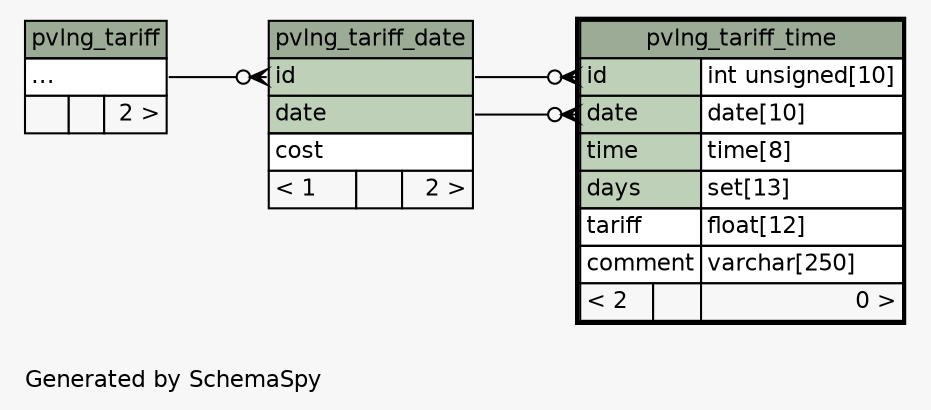 // dot 2.26.3 on Linux 3.2.0-4-486
// SchemaSpy rev 590
digraph "twoDegreesRelationshipsDiagram" {
  graph [
    rankdir="RL"
    bgcolor="#f7f7f7"
    label="\nGenerated by SchemaSpy"
    labeljust="l"
    nodesep="0.18"
    ranksep="0.46"
    fontname="Helvetica"
    fontsize="11"
  ];
  node [
    fontname="Helvetica"
    fontsize="11"
    shape="plaintext"
  ];
  edge [
    arrowsize="0.8"
  ];
  "pvlng_tariff_date":"id":w -> "pvlng_tariff":"elipses":e [arrowhead=none dir=back arrowtail=crowodot];
  "pvlng_tariff_time":"date":w -> "pvlng_tariff_date":"date":e [arrowhead=none dir=back arrowtail=crowodot];
  "pvlng_tariff_time":"id":w -> "pvlng_tariff_date":"id":e [arrowhead=none dir=back arrowtail=crowodot];
  "pvlng_tariff" [
    label=<
    <TABLE BORDER="0" CELLBORDER="1" CELLSPACING="0" BGCOLOR="#ffffff">
      <TR><TD COLSPAN="3" BGCOLOR="#9bab96" ALIGN="CENTER">pvlng_tariff</TD></TR>
      <TR><TD PORT="elipses" COLSPAN="3" ALIGN="LEFT">...</TD></TR>
      <TR><TD ALIGN="LEFT" BGCOLOR="#f7f7f7">  </TD><TD ALIGN="RIGHT" BGCOLOR="#f7f7f7">  </TD><TD ALIGN="RIGHT" BGCOLOR="#f7f7f7">2 &gt;</TD></TR>
    </TABLE>>
    URL="pvlng_tariff.html"
    tooltip="pvlng_tariff"
  ];
  "pvlng_tariff_date" [
    label=<
    <TABLE BORDER="0" CELLBORDER="1" CELLSPACING="0" BGCOLOR="#ffffff">
      <TR><TD COLSPAN="3" BGCOLOR="#9bab96" ALIGN="CENTER">pvlng_tariff_date</TD></TR>
      <TR><TD PORT="id" COLSPAN="3" BGCOLOR="#bed1b8" ALIGN="LEFT">id</TD></TR>
      <TR><TD PORT="date" COLSPAN="3" BGCOLOR="#bed1b8" ALIGN="LEFT">date</TD></TR>
      <TR><TD PORT="cost" COLSPAN="3" ALIGN="LEFT">cost</TD></TR>
      <TR><TD ALIGN="LEFT" BGCOLOR="#f7f7f7">&lt; 1</TD><TD ALIGN="RIGHT" BGCOLOR="#f7f7f7">  </TD><TD ALIGN="RIGHT" BGCOLOR="#f7f7f7">2 &gt;</TD></TR>
    </TABLE>>
    URL="pvlng_tariff_date.html"
    tooltip="pvlng_tariff_date"
  ];
  "pvlng_tariff_time" [
    label=<
    <TABLE BORDER="2" CELLBORDER="1" CELLSPACING="0" BGCOLOR="#ffffff">
      <TR><TD COLSPAN="3" BGCOLOR="#9bab96" ALIGN="CENTER">pvlng_tariff_time</TD></TR>
      <TR><TD PORT="id" COLSPAN="2" BGCOLOR="#bed1b8" ALIGN="LEFT">id</TD><TD PORT="id.type" ALIGN="LEFT">int unsigned[10]</TD></TR>
      <TR><TD PORT="date" COLSPAN="2" BGCOLOR="#bed1b8" ALIGN="LEFT">date</TD><TD PORT="date.type" ALIGN="LEFT">date[10]</TD></TR>
      <TR><TD PORT="time" COLSPAN="2" BGCOLOR="#bed1b8" ALIGN="LEFT">time</TD><TD PORT="time.type" ALIGN="LEFT">time[8]</TD></TR>
      <TR><TD PORT="days" COLSPAN="2" BGCOLOR="#bed1b8" ALIGN="LEFT">days</TD><TD PORT="days.type" ALIGN="LEFT">set[13]</TD></TR>
      <TR><TD PORT="tariff" COLSPAN="2" ALIGN="LEFT">tariff</TD><TD PORT="tariff.type" ALIGN="LEFT">float[12]</TD></TR>
      <TR><TD PORT="comment" COLSPAN="2" ALIGN="LEFT">comment</TD><TD PORT="comment.type" ALIGN="LEFT">varchar[250]</TD></TR>
      <TR><TD ALIGN="LEFT" BGCOLOR="#f7f7f7">&lt; 2</TD><TD ALIGN="RIGHT" BGCOLOR="#f7f7f7">  </TD><TD ALIGN="RIGHT" BGCOLOR="#f7f7f7">0 &gt;</TD></TR>
    </TABLE>>
    URL="pvlng_tariff_time.html"
    tooltip="pvlng_tariff_time"
  ];
}
